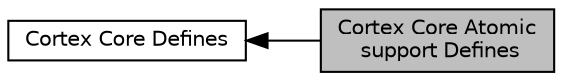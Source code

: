 digraph "Cortex Core Atomic support Defines"
{
  edge [fontname="Helvetica",fontsize="10",labelfontname="Helvetica",labelfontsize="10"];
  node [fontname="Helvetica",fontsize="10",shape=record];
  rankdir=LR;
  Node1 [label="Cortex Core Defines",height=0.2,width=0.4,color="black", fillcolor="white", style="filled",URL="$group__CM3__cortex__defines.html",tooltip="libopencm3 Defined Constants and Types for the Cortex Core  "];
  Node0 [label="Cortex Core Atomic\l support Defines",height=0.2,width=0.4,color="black", fillcolor="grey75", style="filled", fontcolor="black"];
  Node1->Node0 [shape=plaintext, dir="back", style="solid"];
}
